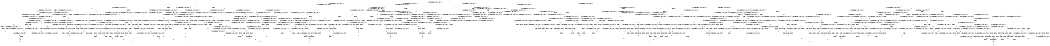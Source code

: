 digraph BCG {
size = "7, 10.5";
center = TRUE;
node [shape = circle];
0 [peripheries = 2];
0 -> 1 [label = "EX !0 !ATOMIC_EXCH_BRANCH (1, +1, TRUE, +1, 1, FALSE) !{0, 1, 2}"];
0 -> 2 [label = "EX !2 !ATOMIC_EXCH_BRANCH (1, +0, TRUE, +0, 1, TRUE) !{0, 1, 2}"];
0 -> 3 [label = "EX !1 !ATOMIC_EXCH_BRANCH (1, +1, TRUE, +0, 3, TRUE) !{0, 1, 2}"];
0 -> 4 [label = "EX !0 !ATOMIC_EXCH_BRANCH (1, +1, TRUE, +1, 1, FALSE) !{0, 1, 2}"];
1 -> 5 [label = "EX !2 !ATOMIC_EXCH_BRANCH (1, +0, TRUE, +0, 1, FALSE) !{0, 1, 2}"];
1 -> 6 [label = "EX !1 !ATOMIC_EXCH_BRANCH (1, +1, TRUE, +0, 3, FALSE) !{0, 1, 2}"];
1 -> 7 [label = "TERMINATE !0"];
2 -> 2 [label = "EX !2 !ATOMIC_EXCH_BRANCH (1, +0, TRUE, +0, 1, TRUE) !{0, 1, 2}"];
2 -> 8 [label = "EX !0 !ATOMIC_EXCH_BRANCH (1, +1, TRUE, +1, 1, FALSE) !{0, 1, 2}"];
2 -> 9 [label = "EX !1 !ATOMIC_EXCH_BRANCH (1, +1, TRUE, +0, 3, TRUE) !{0, 1, 2}"];
2 -> 10 [label = "EX !0 !ATOMIC_EXCH_BRANCH (1, +1, TRUE, +1, 1, FALSE) !{0, 1, 2}"];
3 -> 11 [label = "EX !0 !ATOMIC_EXCH_BRANCH (1, +1, TRUE, +1, 1, TRUE) !{0, 1, 2}"];
3 -> 12 [label = "EX !2 !ATOMIC_EXCH_BRANCH (1, +0, TRUE, +0, 1, FALSE) !{0, 1, 2}"];
3 -> 13 [label = "TERMINATE !1"];
3 -> 14 [label = "EX !0 !ATOMIC_EXCH_BRANCH (1, +1, TRUE, +1, 1, TRUE) !{0, 1, 2}"];
4 -> 15 [label = "EX !1 !ATOMIC_EXCH_BRANCH (1, +1, TRUE, +0, 3, FALSE) !{0, 1, 2}"];
4 -> 16 [label = "EX !2 !ATOMIC_EXCH_BRANCH (1, +0, TRUE, +0, 1, FALSE) !{0, 1, 2}"];
4 -> 17 [label = "EX !1 !ATOMIC_EXCH_BRANCH (1, +1, TRUE, +0, 3, FALSE) !{0, 1, 2}"];
4 -> 18 [label = "TERMINATE !0"];
5 -> 19 [label = "EX !1 !ATOMIC_EXCH_BRANCH (1, +1, TRUE, +0, 3, TRUE) !{0, 1, 2}"];
5 -> 20 [label = "TERMINATE !0"];
5 -> 21 [label = "TERMINATE !2"];
6 -> 22 [label = "EX !1 !ATOMIC_EXCH_BRANCH (1, +0, TRUE, +1, 1, TRUE) !{0, 1, 2}"];
6 -> 23 [label = "EX !2 !ATOMIC_EXCH_BRANCH (1, +0, TRUE, +0, 1, FALSE) !{0, 1, 2}"];
6 -> 24 [label = "TERMINATE !0"];
7 -> 25 [label = "EX !2 !ATOMIC_EXCH_BRANCH (1, +0, TRUE, +0, 1, FALSE) !{1, 2}"];
7 -> 26 [label = "EX !1 !ATOMIC_EXCH_BRANCH (1, +1, TRUE, +0, 3, FALSE) !{1, 2}"];
7 -> 27 [label = "EX !1 !ATOMIC_EXCH_BRANCH (1, +1, TRUE, +0, 3, FALSE) !{1, 2}"];
8 -> 5 [label = "EX !2 !ATOMIC_EXCH_BRANCH (1, +0, TRUE, +0, 1, FALSE) !{0, 1, 2}"];
8 -> 28 [label = "EX !1 !ATOMIC_EXCH_BRANCH (1, +1, TRUE, +0, 3, FALSE) !{0, 1, 2}"];
8 -> 29 [label = "TERMINATE !0"];
9 -> 12 [label = "EX !2 !ATOMIC_EXCH_BRANCH (1, +0, TRUE, +0, 1, FALSE) !{0, 1, 2}"];
9 -> 30 [label = "EX !0 !ATOMIC_EXCH_BRANCH (1, +1, TRUE, +1, 1, TRUE) !{0, 1, 2}"];
9 -> 31 [label = "TERMINATE !1"];
9 -> 32 [label = "EX !0 !ATOMIC_EXCH_BRANCH (1, +1, TRUE, +1, 1, TRUE) !{0, 1, 2}"];
10 -> 33 [label = "EX !1 !ATOMIC_EXCH_BRANCH (1, +1, TRUE, +0, 3, FALSE) !{0, 1, 2}"];
10 -> 16 [label = "EX !2 !ATOMIC_EXCH_BRANCH (1, +0, TRUE, +0, 1, FALSE) !{0, 1, 2}"];
10 -> 34 [label = "EX !1 !ATOMIC_EXCH_BRANCH (1, +1, TRUE, +0, 3, FALSE) !{0, 1, 2}"];
10 -> 35 [label = "TERMINATE !0"];
11 -> 11 [label = "EX !0 !ATOMIC_EXCH_BRANCH (1, +1, TRUE, +1, 1, TRUE) !{0, 1, 2}"];
11 -> 36 [label = "EX !2 !ATOMIC_EXCH_BRANCH (1, +0, TRUE, +0, 1, FALSE) !{0, 1, 2}"];
11 -> 37 [label = "TERMINATE !1"];
11 -> 14 [label = "EX !0 !ATOMIC_EXCH_BRANCH (1, +1, TRUE, +1, 1, TRUE) !{0, 1, 2}"];
12 -> 19 [label = "EX !0 !ATOMIC_EXCH_BRANCH (1, +1, TRUE, +1, 1, FALSE) !{0, 1, 2}"];
12 -> 38 [label = "TERMINATE !2"];
12 -> 39 [label = "TERMINATE !1"];
12 -> 40 [label = "EX !0 !ATOMIC_EXCH_BRANCH (1, +1, TRUE, +1, 1, FALSE) !{0, 1, 2}"];
13 -> 41 [label = "EX !0 !ATOMIC_EXCH_BRANCH (1, +1, TRUE, +1, 1, TRUE) !{0, 2}"];
13 -> 42 [label = "EX !2 !ATOMIC_EXCH_BRANCH (1, +0, TRUE, +0, 1, FALSE) !{0, 2}"];
13 -> 43 [label = "EX !0 !ATOMIC_EXCH_BRANCH (1, +1, TRUE, +1, 1, TRUE) !{0, 2}"];
14 -> 14 [label = "EX !0 !ATOMIC_EXCH_BRANCH (1, +1, TRUE, +1, 1, TRUE) !{0, 1, 2}"];
14 -> 44 [label = "EX !2 !ATOMIC_EXCH_BRANCH (1, +0, TRUE, +0, 1, FALSE) !{0, 1, 2}"];
14 -> 45 [label = "TERMINATE !1"];
15 -> 46 [label = "EX !2 !ATOMIC_EXCH_BRANCH (1, +0, TRUE, +0, 1, FALSE) !{0, 1, 2}"];
15 -> 47 [label = "EX !1 !ATOMIC_EXCH_BRANCH (1, +0, TRUE, +1, 1, TRUE) !{0, 1, 2}"];
15 -> 48 [label = "EX !2 !ATOMIC_EXCH_BRANCH (1, +0, TRUE, +0, 1, FALSE) !{0, 1, 2}"];
15 -> 49 [label = "TERMINATE !0"];
16 -> 50 [label = "EX !1 !ATOMIC_EXCH_BRANCH (1, +1, TRUE, +0, 3, TRUE) !{0, 1, 2}"];
16 -> 40 [label = "EX !1 !ATOMIC_EXCH_BRANCH (1, +1, TRUE, +0, 3, TRUE) !{0, 1, 2}"];
16 -> 51 [label = "TERMINATE !0"];
16 -> 52 [label = "TERMINATE !2"];
17 -> 47 [label = "EX !1 !ATOMIC_EXCH_BRANCH (1, +0, TRUE, +1, 1, TRUE) !{0, 1, 2}"];
17 -> 53 [label = "EX !1 !ATOMIC_EXCH_BRANCH (1, +0, TRUE, +1, 1, TRUE) !{0, 1, 2}"];
17 -> 54 [label = "EX !2 !ATOMIC_EXCH_BRANCH (1, +0, TRUE, +0, 1, FALSE) !{0, 1, 2}"];
17 -> 55 [label = "TERMINATE !0"];
18 -> 56 [label = "EX !2 !ATOMIC_EXCH_BRANCH (1, +0, TRUE, +0, 1, FALSE) !{1, 2}"];
18 -> 57 [label = "EX !1 !ATOMIC_EXCH_BRANCH (1, +1, TRUE, +0, 3, FALSE) !{1, 2}"];
19 -> 58 [label = "TERMINATE !0"];
19 -> 59 [label = "TERMINATE !2"];
19 -> 60 [label = "TERMINATE !1"];
20 -> 61 [label = "EX !1 !ATOMIC_EXCH_BRANCH (1, +1, TRUE, +0, 3, TRUE) !{1, 2}"];
20 -> 62 [label = "TERMINATE !2"];
20 -> 63 [label = "EX !1 !ATOMIC_EXCH_BRANCH (1, +1, TRUE, +0, 3, TRUE) !{1, 2}"];
21 -> 64 [label = "EX !1 !ATOMIC_EXCH_BRANCH (1, +1, TRUE, +0, 3, TRUE) !{0, 1}"];
21 -> 62 [label = "TERMINATE !0"];
22 -> 65 [label = "EX !1 !ATOMIC_EXCH_BRANCH (1, +1, TRUE, +0, 3, TRUE) !{0, 1, 2}"];
22 -> 66 [label = "EX !2 !ATOMIC_EXCH_BRANCH (1, +0, TRUE, +0, 1, TRUE) !{0, 1, 2}"];
22 -> 67 [label = "TERMINATE !0"];
23 -> 68 [label = "EX !1 !ATOMIC_EXCH_BRANCH (1, +0, TRUE, +1, 1, FALSE) !{0, 1, 2}"];
23 -> 69 [label = "TERMINATE !0"];
23 -> 70 [label = "TERMINATE !2"];
24 -> 71 [label = "EX !1 !ATOMIC_EXCH_BRANCH (1, +0, TRUE, +1, 1, TRUE) !{1, 2}"];
24 -> 72 [label = "EX !2 !ATOMIC_EXCH_BRANCH (1, +0, TRUE, +0, 1, FALSE) !{1, 2}"];
24 -> 73 [label = "EX !1 !ATOMIC_EXCH_BRANCH (1, +0, TRUE, +1, 1, TRUE) !{1, 2}"];
25 -> 61 [label = "EX !1 !ATOMIC_EXCH_BRANCH (1, +1, TRUE, +0, 3, TRUE) !{1, 2}"];
25 -> 62 [label = "TERMINATE !2"];
25 -> 63 [label = "EX !1 !ATOMIC_EXCH_BRANCH (1, +1, TRUE, +0, 3, TRUE) !{1, 2}"];
26 -> 71 [label = "EX !1 !ATOMIC_EXCH_BRANCH (1, +0, TRUE, +1, 1, TRUE) !{1, 2}"];
26 -> 72 [label = "EX !2 !ATOMIC_EXCH_BRANCH (1, +0, TRUE, +0, 1, FALSE) !{1, 2}"];
26 -> 73 [label = "EX !1 !ATOMIC_EXCH_BRANCH (1, +0, TRUE, +1, 1, TRUE) !{1, 2}"];
27 -> 74 [label = "EX !2 !ATOMIC_EXCH_BRANCH (1, +0, TRUE, +0, 1, FALSE) !{1, 2}"];
27 -> 73 [label = "EX !1 !ATOMIC_EXCH_BRANCH (1, +0, TRUE, +1, 1, TRUE) !{1, 2}"];
27 -> 75 [label = "EX !2 !ATOMIC_EXCH_BRANCH (1, +0, TRUE, +0, 1, FALSE) !{1, 2}"];
28 -> 76 [label = "EX !1 !ATOMIC_EXCH_BRANCH (1, +0, TRUE, +1, 1, TRUE) !{0, 1, 2}"];
28 -> 23 [label = "EX !2 !ATOMIC_EXCH_BRANCH (1, +0, TRUE, +0, 1, FALSE) !{0, 1, 2}"];
28 -> 77 [label = "TERMINATE !0"];
29 -> 25 [label = "EX !2 !ATOMIC_EXCH_BRANCH (1, +0, TRUE, +0, 1, FALSE) !{1, 2}"];
29 -> 78 [label = "EX !1 !ATOMIC_EXCH_BRANCH (1, +1, TRUE, +0, 3, FALSE) !{1, 2}"];
29 -> 79 [label = "EX !1 !ATOMIC_EXCH_BRANCH (1, +1, TRUE, +0, 3, FALSE) !{1, 2}"];
30 -> 30 [label = "EX !0 !ATOMIC_EXCH_BRANCH (1, +1, TRUE, +1, 1, TRUE) !{0, 1, 2}"];
30 -> 36 [label = "EX !2 !ATOMIC_EXCH_BRANCH (1, +0, TRUE, +0, 1, FALSE) !{0, 1, 2}"];
30 -> 80 [label = "TERMINATE !1"];
30 -> 32 [label = "EX !0 !ATOMIC_EXCH_BRANCH (1, +1, TRUE, +1, 1, TRUE) !{0, 1, 2}"];
31 -> 42 [label = "EX !2 !ATOMIC_EXCH_BRANCH (1, +0, TRUE, +0, 1, FALSE) !{0, 2}"];
31 -> 81 [label = "EX !0 !ATOMIC_EXCH_BRANCH (1, +1, TRUE, +1, 1, TRUE) !{0, 2}"];
31 -> 82 [label = "EX !0 !ATOMIC_EXCH_BRANCH (1, +1, TRUE, +1, 1, TRUE) !{0, 2}"];
32 -> 32 [label = "EX !0 !ATOMIC_EXCH_BRANCH (1, +1, TRUE, +1, 1, TRUE) !{0, 1, 2}"];
32 -> 44 [label = "EX !2 !ATOMIC_EXCH_BRANCH (1, +0, TRUE, +0, 1, FALSE) !{0, 1, 2}"];
32 -> 83 [label = "TERMINATE !1"];
33 -> 46 [label = "EX !2 !ATOMIC_EXCH_BRANCH (1, +0, TRUE, +0, 1, FALSE) !{0, 1, 2}"];
33 -> 84 [label = "EX !1 !ATOMIC_EXCH_BRANCH (1, +0, TRUE, +1, 1, TRUE) !{0, 1, 2}"];
33 -> 48 [label = "EX !2 !ATOMIC_EXCH_BRANCH (1, +0, TRUE, +0, 1, FALSE) !{0, 1, 2}"];
33 -> 85 [label = "TERMINATE !0"];
34 -> 84 [label = "EX !1 !ATOMIC_EXCH_BRANCH (1, +0, TRUE, +1, 1, TRUE) !{0, 1, 2}"];
34 -> 86 [label = "EX !1 !ATOMIC_EXCH_BRANCH (1, +0, TRUE, +1, 1, TRUE) !{0, 1, 2}"];
34 -> 54 [label = "EX !2 !ATOMIC_EXCH_BRANCH (1, +0, TRUE, +0, 1, FALSE) !{0, 1, 2}"];
34 -> 87 [label = "TERMINATE !0"];
35 -> 56 [label = "EX !2 !ATOMIC_EXCH_BRANCH (1, +0, TRUE, +0, 1, FALSE) !{1, 2}"];
35 -> 88 [label = "EX !1 !ATOMIC_EXCH_BRANCH (1, +1, TRUE, +0, 3, FALSE) !{1, 2}"];
36 -> 19 [label = "EX !0 !ATOMIC_EXCH_BRANCH (1, +1, TRUE, +1, 1, FALSE) !{0, 1, 2}"];
36 -> 89 [label = "TERMINATE !2"];
36 -> 90 [label = "TERMINATE !1"];
36 -> 40 [label = "EX !0 !ATOMIC_EXCH_BRANCH (1, +1, TRUE, +1, 1, FALSE) !{0, 1, 2}"];
37 -> 41 [label = "EX !0 !ATOMIC_EXCH_BRANCH (1, +1, TRUE, +1, 1, TRUE) !{0, 2}"];
37 -> 91 [label = "EX !2 !ATOMIC_EXCH_BRANCH (1, +0, TRUE, +0, 1, FALSE) !{0, 2}"];
37 -> 43 [label = "EX !0 !ATOMIC_EXCH_BRANCH (1, +1, TRUE, +1, 1, TRUE) !{0, 2}"];
38 -> 64 [label = "EX !0 !ATOMIC_EXCH_BRANCH (1, +1, TRUE, +1, 1, FALSE) !{0, 1}"];
38 -> 92 [label = "TERMINATE !1"];
38 -> 93 [label = "EX !0 !ATOMIC_EXCH_BRANCH (1, +1, TRUE, +1, 1, FALSE) !{0, 1}"];
39 -> 94 [label = "EX !0 !ATOMIC_EXCH_BRANCH (1, +1, TRUE, +1, 1, FALSE) !{0, 2}"];
39 -> 92 [label = "TERMINATE !2"];
39 -> 95 [label = "EX !0 !ATOMIC_EXCH_BRANCH (1, +1, TRUE, +1, 1, FALSE) !{0, 2}"];
40 -> 96 [label = "TERMINATE !0"];
40 -> 97 [label = "TERMINATE !2"];
40 -> 98 [label = "TERMINATE !1"];
41 -> 41 [label = "EX !0 !ATOMIC_EXCH_BRANCH (1, +1, TRUE, +1, 1, TRUE) !{0, 2}"];
41 -> 91 [label = "EX !2 !ATOMIC_EXCH_BRANCH (1, +0, TRUE, +0, 1, FALSE) !{0, 2}"];
41 -> 43 [label = "EX !0 !ATOMIC_EXCH_BRANCH (1, +1, TRUE, +1, 1, TRUE) !{0, 2}"];
42 -> 94 [label = "EX !0 !ATOMIC_EXCH_BRANCH (1, +1, TRUE, +1, 1, FALSE) !{0, 2}"];
42 -> 92 [label = "TERMINATE !2"];
42 -> 95 [label = "EX !0 !ATOMIC_EXCH_BRANCH (1, +1, TRUE, +1, 1, FALSE) !{0, 2}"];
43 -> 99 [label = "EX !2 !ATOMIC_EXCH_BRANCH (1, +0, TRUE, +0, 1, FALSE) !{0, 2}"];
43 -> 43 [label = "EX !0 !ATOMIC_EXCH_BRANCH (1, +1, TRUE, +1, 1, TRUE) !{0, 2}"];
43 -> 100 [label = "EX !2 !ATOMIC_EXCH_BRANCH (1, +0, TRUE, +0, 1, FALSE) !{0, 2}"];
44 -> 40 [label = "EX !0 !ATOMIC_EXCH_BRANCH (1, +1, TRUE, +1, 1, FALSE) !{0, 1, 2}"];
44 -> 101 [label = "TERMINATE !2"];
44 -> 102 [label = "TERMINATE !1"];
45 -> 103 [label = "EX !0 !ATOMIC_EXCH_BRANCH (1, +1, TRUE, +1, 1, TRUE) !{0, 2}"];
45 -> 104 [label = "EX !2 !ATOMIC_EXCH_BRANCH (1, +0, TRUE, +0, 1, FALSE) !{0, 2}"];
46 -> 105 [label = "EX !1 !ATOMIC_EXCH_BRANCH (1, +0, TRUE, +1, 1, FALSE) !{0, 1, 2}"];
46 -> 106 [label = "TERMINATE !0"];
46 -> 107 [label = "TERMINATE !2"];
47 -> 108 [label = "EX !2 !ATOMIC_EXCH_BRANCH (1, +0, TRUE, +0, 1, TRUE) !{0, 1, 2}"];
47 -> 109 [label = "EX !1 !ATOMIC_EXCH_BRANCH (1, +1, TRUE, +0, 3, TRUE) !{0, 1, 2}"];
47 -> 110 [label = "EX !2 !ATOMIC_EXCH_BRANCH (1, +0, TRUE, +0, 1, TRUE) !{0, 1, 2}"];
47 -> 111 [label = "TERMINATE !0"];
48 -> 112 [label = "EX !1 !ATOMIC_EXCH_BRANCH (1, +0, TRUE, +1, 1, FALSE) !{0, 1, 2}"];
48 -> 113 [label = "TERMINATE !0"];
48 -> 114 [label = "TERMINATE !2"];
49 -> 115 [label = "EX !1 !ATOMIC_EXCH_BRANCH (1, +0, TRUE, +1, 1, TRUE) !{1, 2}"];
49 -> 116 [label = "EX !2 !ATOMIC_EXCH_BRANCH (1, +0, TRUE, +0, 1, FALSE) !{1, 2}"];
50 -> 117 [label = "TERMINATE !0"];
50 -> 118 [label = "TERMINATE !2"];
50 -> 119 [label = "TERMINATE !1"];
51 -> 120 [label = "EX !1 !ATOMIC_EXCH_BRANCH (1, +1, TRUE, +0, 3, TRUE) !{1, 2}"];
51 -> 121 [label = "TERMINATE !2"];
52 -> 122 [label = "EX !1 !ATOMIC_EXCH_BRANCH (1, +1, TRUE, +0, 3, TRUE) !{0, 1}"];
52 -> 121 [label = "TERMINATE !0"];
53 -> 109 [label = "EX !1 !ATOMIC_EXCH_BRANCH (1, +1, TRUE, +0, 3, TRUE) !{0, 1, 2}"];
53 -> 123 [label = "EX !1 !ATOMIC_EXCH_BRANCH (1, +1, TRUE, +0, 3, TRUE) !{0, 1, 2}"];
53 -> 124 [label = "EX !2 !ATOMIC_EXCH_BRANCH (1, +0, TRUE, +0, 1, TRUE) !{0, 1, 2}"];
53 -> 125 [label = "TERMINATE !0"];
54 -> 112 [label = "EX !1 !ATOMIC_EXCH_BRANCH (1, +0, TRUE, +1, 1, FALSE) !{0, 1, 2}"];
54 -> 126 [label = "EX !1 !ATOMIC_EXCH_BRANCH (1, +0, TRUE, +1, 1, FALSE) !{0, 1, 2}"];
54 -> 127 [label = "TERMINATE !0"];
54 -> 128 [label = "TERMINATE !2"];
55 -> 129 [label = "EX !1 !ATOMIC_EXCH_BRANCH (1, +0, TRUE, +1, 1, TRUE) !{1, 2}"];
55 -> 130 [label = "EX !2 !ATOMIC_EXCH_BRANCH (1, +0, TRUE, +0, 1, FALSE) !{1, 2}"];
56 -> 120 [label = "EX !1 !ATOMIC_EXCH_BRANCH (1, +1, TRUE, +0, 3, TRUE) !{1, 2}"];
56 -> 121 [label = "TERMINATE !2"];
57 -> 129 [label = "EX !1 !ATOMIC_EXCH_BRANCH (1, +0, TRUE, +1, 1, TRUE) !{1, 2}"];
57 -> 130 [label = "EX !2 !ATOMIC_EXCH_BRANCH (1, +0, TRUE, +0, 1, FALSE) !{1, 2}"];
58 -> 131 [label = "TERMINATE !2"];
58 -> 132 [label = "TERMINATE !1"];
59 -> 131 [label = "TERMINATE !0"];
59 -> 133 [label = "TERMINATE !1"];
60 -> 132 [label = "TERMINATE !0"];
60 -> 133 [label = "TERMINATE !2"];
61 -> 131 [label = "TERMINATE !2"];
61 -> 132 [label = "TERMINATE !1"];
62 -> 134 [label = "EX !1 !ATOMIC_EXCH_BRANCH (1, +1, TRUE, +0, 3, TRUE) !{1}"];
62 -> 135 [label = "EX !1 !ATOMIC_EXCH_BRANCH (1, +1, TRUE, +0, 3, TRUE) !{1}"];
63 -> 136 [label = "TERMINATE !2"];
63 -> 137 [label = "TERMINATE !1"];
64 -> 131 [label = "TERMINATE !0"];
64 -> 133 [label = "TERMINATE !1"];
65 -> 138 [label = "EX !2 !ATOMIC_EXCH_BRANCH (1, +0, TRUE, +0, 1, FALSE) !{0, 1, 2}"];
65 -> 139 [label = "TERMINATE !0"];
65 -> 140 [label = "TERMINATE !1"];
66 -> 141 [label = "EX !1 !ATOMIC_EXCH_BRANCH (1, +1, TRUE, +0, 3, TRUE) !{0, 1, 2}"];
66 -> 66 [label = "EX !2 !ATOMIC_EXCH_BRANCH (1, +0, TRUE, +0, 1, TRUE) !{0, 1, 2}"];
66 -> 142 [label = "TERMINATE !0"];
67 -> 143 [label = "EX !1 !ATOMIC_EXCH_BRANCH (1, +1, TRUE, +0, 3, TRUE) !{1, 2}"];
67 -> 144 [label = "EX !2 !ATOMIC_EXCH_BRANCH (1, +0, TRUE, +0, 1, TRUE) !{1, 2}"];
67 -> 145 [label = "EX !1 !ATOMIC_EXCH_BRANCH (1, +1, TRUE, +0, 3, TRUE) !{1, 2}"];
68 -> 146 [label = "TERMINATE !0"];
68 -> 147 [label = "TERMINATE !2"];
68 -> 148 [label = "TERMINATE !1"];
69 -> 149 [label = "EX !1 !ATOMIC_EXCH_BRANCH (1, +0, TRUE, +1, 1, FALSE) !{1, 2}"];
69 -> 150 [label = "TERMINATE !2"];
69 -> 151 [label = "EX !1 !ATOMIC_EXCH_BRANCH (1, +0, TRUE, +1, 1, FALSE) !{1, 2}"];
70 -> 152 [label = "EX !1 !ATOMIC_EXCH_BRANCH (1, +0, TRUE, +1, 1, FALSE) !{0, 1}"];
70 -> 150 [label = "TERMINATE !0"];
71 -> 143 [label = "EX !1 !ATOMIC_EXCH_BRANCH (1, +1, TRUE, +0, 3, TRUE) !{1, 2}"];
71 -> 144 [label = "EX !2 !ATOMIC_EXCH_BRANCH (1, +0, TRUE, +0, 1, TRUE) !{1, 2}"];
71 -> 145 [label = "EX !1 !ATOMIC_EXCH_BRANCH (1, +1, TRUE, +0, 3, TRUE) !{1, 2}"];
72 -> 149 [label = "EX !1 !ATOMIC_EXCH_BRANCH (1, +0, TRUE, +1, 1, FALSE) !{1, 2}"];
72 -> 150 [label = "TERMINATE !2"];
72 -> 151 [label = "EX !1 !ATOMIC_EXCH_BRANCH (1, +0, TRUE, +1, 1, FALSE) !{1, 2}"];
73 -> 153 [label = "EX !2 !ATOMIC_EXCH_BRANCH (1, +0, TRUE, +0, 1, TRUE) !{1, 2}"];
73 -> 145 [label = "EX !1 !ATOMIC_EXCH_BRANCH (1, +1, TRUE, +0, 3, TRUE) !{1, 2}"];
73 -> 154 [label = "EX !2 !ATOMIC_EXCH_BRANCH (1, +0, TRUE, +0, 1, TRUE) !{1, 2}"];
74 -> 155 [label = "EX !1 !ATOMIC_EXCH_BRANCH (1, +0, TRUE, +1, 1, FALSE) !{1, 2}"];
74 -> 156 [label = "TERMINATE !2"];
74 -> 151 [label = "EX !1 !ATOMIC_EXCH_BRANCH (1, +0, TRUE, +1, 1, FALSE) !{1, 2}"];
75 -> 151 [label = "EX !1 !ATOMIC_EXCH_BRANCH (1, +0, TRUE, +1, 1, FALSE) !{1, 2}"];
75 -> 157 [label = "TERMINATE !2"];
76 -> 141 [label = "EX !1 !ATOMIC_EXCH_BRANCH (1, +1, TRUE, +0, 3, TRUE) !{0, 1, 2}"];
76 -> 66 [label = "EX !2 !ATOMIC_EXCH_BRANCH (1, +0, TRUE, +0, 1, TRUE) !{0, 1, 2}"];
76 -> 142 [label = "TERMINATE !0"];
77 -> 158 [label = "EX !1 !ATOMIC_EXCH_BRANCH (1, +0, TRUE, +1, 1, TRUE) !{1, 2}"];
77 -> 72 [label = "EX !2 !ATOMIC_EXCH_BRANCH (1, +0, TRUE, +0, 1, FALSE) !{1, 2}"];
77 -> 159 [label = "EX !1 !ATOMIC_EXCH_BRANCH (1, +0, TRUE, +1, 1, TRUE) !{1, 2}"];
78 -> 158 [label = "EX !1 !ATOMIC_EXCH_BRANCH (1, +0, TRUE, +1, 1, TRUE) !{1, 2}"];
78 -> 72 [label = "EX !2 !ATOMIC_EXCH_BRANCH (1, +0, TRUE, +0, 1, FALSE) !{1, 2}"];
78 -> 159 [label = "EX !1 !ATOMIC_EXCH_BRANCH (1, +0, TRUE, +1, 1, TRUE) !{1, 2}"];
79 -> 74 [label = "EX !2 !ATOMIC_EXCH_BRANCH (1, +0, TRUE, +0, 1, FALSE) !{1, 2}"];
79 -> 159 [label = "EX !1 !ATOMIC_EXCH_BRANCH (1, +0, TRUE, +1, 1, TRUE) !{1, 2}"];
79 -> 75 [label = "EX !2 !ATOMIC_EXCH_BRANCH (1, +0, TRUE, +0, 1, FALSE) !{1, 2}"];
80 -> 81 [label = "EX !0 !ATOMIC_EXCH_BRANCH (1, +1, TRUE, +1, 1, TRUE) !{0, 2}"];
80 -> 91 [label = "EX !2 !ATOMIC_EXCH_BRANCH (1, +0, TRUE, +0, 1, FALSE) !{0, 2}"];
80 -> 82 [label = "EX !0 !ATOMIC_EXCH_BRANCH (1, +1, TRUE, +1, 1, TRUE) !{0, 2}"];
81 -> 81 [label = "EX !0 !ATOMIC_EXCH_BRANCH (1, +1, TRUE, +1, 1, TRUE) !{0, 2}"];
81 -> 91 [label = "EX !2 !ATOMIC_EXCH_BRANCH (1, +0, TRUE, +0, 1, FALSE) !{0, 2}"];
81 -> 82 [label = "EX !0 !ATOMIC_EXCH_BRANCH (1, +1, TRUE, +1, 1, TRUE) !{0, 2}"];
82 -> 99 [label = "EX !2 !ATOMIC_EXCH_BRANCH (1, +0, TRUE, +0, 1, FALSE) !{0, 2}"];
82 -> 82 [label = "EX !0 !ATOMIC_EXCH_BRANCH (1, +1, TRUE, +1, 1, TRUE) !{0, 2}"];
82 -> 100 [label = "EX !2 !ATOMIC_EXCH_BRANCH (1, +0, TRUE, +0, 1, FALSE) !{0, 2}"];
83 -> 160 [label = "EX !0 !ATOMIC_EXCH_BRANCH (1, +1, TRUE, +1, 1, TRUE) !{0, 2}"];
83 -> 104 [label = "EX !2 !ATOMIC_EXCH_BRANCH (1, +0, TRUE, +0, 1, FALSE) !{0, 2}"];
84 -> 108 [label = "EX !2 !ATOMIC_EXCH_BRANCH (1, +0, TRUE, +0, 1, TRUE) !{0, 1, 2}"];
84 -> 161 [label = "EX !1 !ATOMIC_EXCH_BRANCH (1, +1, TRUE, +0, 3, TRUE) !{0, 1, 2}"];
84 -> 110 [label = "EX !2 !ATOMIC_EXCH_BRANCH (1, +0, TRUE, +0, 1, TRUE) !{0, 1, 2}"];
84 -> 162 [label = "TERMINATE !0"];
85 -> 163 [label = "EX !1 !ATOMIC_EXCH_BRANCH (1, +0, TRUE, +1, 1, TRUE) !{1, 2}"];
85 -> 116 [label = "EX !2 !ATOMIC_EXCH_BRANCH (1, +0, TRUE, +0, 1, FALSE) !{1, 2}"];
86 -> 161 [label = "EX !1 !ATOMIC_EXCH_BRANCH (1, +1, TRUE, +0, 3, TRUE) !{0, 1, 2}"];
86 -> 164 [label = "EX !1 !ATOMIC_EXCH_BRANCH (1, +1, TRUE, +0, 3, TRUE) !{0, 1, 2}"];
86 -> 124 [label = "EX !2 !ATOMIC_EXCH_BRANCH (1, +0, TRUE, +0, 1, TRUE) !{0, 1, 2}"];
86 -> 165 [label = "TERMINATE !0"];
87 -> 166 [label = "EX !1 !ATOMIC_EXCH_BRANCH (1, +0, TRUE, +1, 1, TRUE) !{1, 2}"];
87 -> 130 [label = "EX !2 !ATOMIC_EXCH_BRANCH (1, +0, TRUE, +0, 1, FALSE) !{1, 2}"];
88 -> 166 [label = "EX !1 !ATOMIC_EXCH_BRANCH (1, +0, TRUE, +1, 1, TRUE) !{1, 2}"];
88 -> 130 [label = "EX !2 !ATOMIC_EXCH_BRANCH (1, +0, TRUE, +0, 1, FALSE) !{1, 2}"];
89 -> 64 [label = "EX !0 !ATOMIC_EXCH_BRANCH (1, +1, TRUE, +1, 1, FALSE) !{0, 1}"];
89 -> 167 [label = "TERMINATE !1"];
89 -> 93 [label = "EX !0 !ATOMIC_EXCH_BRANCH (1, +1, TRUE, +1, 1, FALSE) !{0, 1}"];
90 -> 94 [label = "EX !0 !ATOMIC_EXCH_BRANCH (1, +1, TRUE, +1, 1, FALSE) !{0, 2}"];
90 -> 167 [label = "TERMINATE !2"];
90 -> 95 [label = "EX !0 !ATOMIC_EXCH_BRANCH (1, +1, TRUE, +1, 1, FALSE) !{0, 2}"];
91 -> 94 [label = "EX !0 !ATOMIC_EXCH_BRANCH (1, +1, TRUE, +1, 1, FALSE) !{0, 2}"];
91 -> 167 [label = "TERMINATE !2"];
91 -> 95 [label = "EX !0 !ATOMIC_EXCH_BRANCH (1, +1, TRUE, +1, 1, FALSE) !{0, 2}"];
92 -> 168 [label = "EX !0 !ATOMIC_EXCH_BRANCH (1, +1, TRUE, +1, 1, FALSE) !{0}"];
92 -> 169 [label = "EX !0 !ATOMIC_EXCH_BRANCH (1, +1, TRUE, +1, 1, FALSE) !{0}"];
93 -> 170 [label = "TERMINATE !0"];
93 -> 171 [label = "TERMINATE !1"];
94 -> 132 [label = "TERMINATE !0"];
94 -> 133 [label = "TERMINATE !2"];
95 -> 172 [label = "TERMINATE !0"];
95 -> 173 [label = "TERMINATE !2"];
96 -> 174 [label = "TERMINATE !2"];
96 -> 175 [label = "TERMINATE !1"];
97 -> 174 [label = "TERMINATE !0"];
97 -> 176 [label = "TERMINATE !1"];
98 -> 175 [label = "TERMINATE !0"];
98 -> 176 [label = "TERMINATE !2"];
99 -> 177 [label = "EX !0 !ATOMIC_EXCH_BRANCH (1, +1, TRUE, +1, 1, FALSE) !{0, 2}"];
99 -> 178 [label = "TERMINATE !2"];
99 -> 95 [label = "EX !0 !ATOMIC_EXCH_BRANCH (1, +1, TRUE, +1, 1, FALSE) !{0, 2}"];
100 -> 95 [label = "EX !0 !ATOMIC_EXCH_BRANCH (1, +1, TRUE, +1, 1, FALSE) !{0, 2}"];
100 -> 179 [label = "TERMINATE !2"];
101 -> 122 [label = "EX !0 !ATOMIC_EXCH_BRANCH (1, +1, TRUE, +1, 1, FALSE) !{0, 1}"];
101 -> 180 [label = "TERMINATE !1"];
102 -> 181 [label = "EX !0 !ATOMIC_EXCH_BRANCH (1, +1, TRUE, +1, 1, FALSE) !{0, 2}"];
102 -> 180 [label = "TERMINATE !2"];
103 -> 103 [label = "EX !0 !ATOMIC_EXCH_BRANCH (1, +1, TRUE, +1, 1, TRUE) !{0, 2}"];
103 -> 104 [label = "EX !2 !ATOMIC_EXCH_BRANCH (1, +0, TRUE, +0, 1, FALSE) !{0, 2}"];
104 -> 181 [label = "EX !0 !ATOMIC_EXCH_BRANCH (1, +1, TRUE, +1, 1, FALSE) !{0, 2}"];
104 -> 180 [label = "TERMINATE !2"];
105 -> 182 [label = "TERMINATE !0"];
105 -> 183 [label = "TERMINATE !2"];
105 -> 184 [label = "TERMINATE !1"];
106 -> 185 [label = "EX !1 !ATOMIC_EXCH_BRANCH (1, +0, TRUE, +1, 1, FALSE) !{1, 2}"];
106 -> 186 [label = "TERMINATE !2"];
107 -> 187 [label = "EX !1 !ATOMIC_EXCH_BRANCH (1, +0, TRUE, +1, 1, FALSE) !{0, 1}"];
107 -> 186 [label = "TERMINATE !0"];
108 -> 188 [label = "EX !1 !ATOMIC_EXCH_BRANCH (1, +1, TRUE, +0, 3, TRUE) !{0, 1, 2}"];
108 -> 108 [label = "EX !2 !ATOMIC_EXCH_BRANCH (1, +0, TRUE, +0, 1, TRUE) !{0, 1, 2}"];
108 -> 189 [label = "TERMINATE !0"];
109 -> 190 [label = "EX !2 !ATOMIC_EXCH_BRANCH (1, +0, TRUE, +0, 1, FALSE) !{0, 1, 2}"];
109 -> 191 [label = "EX !2 !ATOMIC_EXCH_BRANCH (1, +0, TRUE, +0, 1, FALSE) !{0, 1, 2}"];
109 -> 192 [label = "TERMINATE !0"];
109 -> 193 [label = "TERMINATE !1"];
110 -> 108 [label = "EX !2 !ATOMIC_EXCH_BRANCH (1, +0, TRUE, +0, 1, TRUE) !{0, 1, 2}"];
110 -> 161 [label = "EX !1 !ATOMIC_EXCH_BRANCH (1, +1, TRUE, +0, 3, TRUE) !{0, 1, 2}"];
110 -> 110 [label = "EX !2 !ATOMIC_EXCH_BRANCH (1, +0, TRUE, +0, 1, TRUE) !{0, 1, 2}"];
110 -> 162 [label = "TERMINATE !0"];
111 -> 194 [label = "EX !1 !ATOMIC_EXCH_BRANCH (1, +1, TRUE, +0, 3, TRUE) !{1, 2}"];
111 -> 195 [label = "EX !2 !ATOMIC_EXCH_BRANCH (1, +0, TRUE, +0, 1, TRUE) !{1, 2}"];
112 -> 196 [label = "TERMINATE !0"];
112 -> 197 [label = "TERMINATE !2"];
112 -> 198 [label = "TERMINATE !1"];
113 -> 199 [label = "EX !1 !ATOMIC_EXCH_BRANCH (1, +0, TRUE, +1, 1, FALSE) !{1, 2}"];
113 -> 200 [label = "TERMINATE !2"];
114 -> 201 [label = "EX !1 !ATOMIC_EXCH_BRANCH (1, +0, TRUE, +1, 1, FALSE) !{0, 1}"];
114 -> 200 [label = "TERMINATE !0"];
115 -> 194 [label = "EX !1 !ATOMIC_EXCH_BRANCH (1, +1, TRUE, +0, 3, TRUE) !{1, 2}"];
115 -> 195 [label = "EX !2 !ATOMIC_EXCH_BRANCH (1, +0, TRUE, +0, 1, TRUE) !{1, 2}"];
116 -> 199 [label = "EX !1 !ATOMIC_EXCH_BRANCH (1, +0, TRUE, +1, 1, FALSE) !{1, 2}"];
116 -> 200 [label = "TERMINATE !2"];
117 -> 202 [label = "TERMINATE !2"];
117 -> 203 [label = "TERMINATE !1"];
118 -> 202 [label = "TERMINATE !0"];
118 -> 204 [label = "TERMINATE !1"];
119 -> 203 [label = "TERMINATE !0"];
119 -> 204 [label = "TERMINATE !2"];
120 -> 174 [label = "TERMINATE !2"];
120 -> 175 [label = "TERMINATE !1"];
121 -> 205 [label = "EX !1 !ATOMIC_EXCH_BRANCH (1, +1, TRUE, +0, 3, TRUE) !{1}"];
122 -> 174 [label = "TERMINATE !0"];
122 -> 176 [label = "TERMINATE !1"];
123 -> 206 [label = "EX !2 !ATOMIC_EXCH_BRANCH (1, +0, TRUE, +0, 1, FALSE) !{0, 1, 2}"];
123 -> 207 [label = "TERMINATE !0"];
123 -> 208 [label = "TERMINATE !1"];
124 -> 161 [label = "EX !1 !ATOMIC_EXCH_BRANCH (1, +1, TRUE, +0, 3, TRUE) !{0, 1, 2}"];
124 -> 164 [label = "EX !1 !ATOMIC_EXCH_BRANCH (1, +1, TRUE, +0, 3, TRUE) !{0, 1, 2}"];
124 -> 124 [label = "EX !2 !ATOMIC_EXCH_BRANCH (1, +0, TRUE, +0, 1, TRUE) !{0, 1, 2}"];
124 -> 165 [label = "TERMINATE !0"];
125 -> 209 [label = "EX !1 !ATOMIC_EXCH_BRANCH (1, +1, TRUE, +0, 3, TRUE) !{1, 2}"];
125 -> 210 [label = "EX !2 !ATOMIC_EXCH_BRANCH (1, +0, TRUE, +0, 1, TRUE) !{1, 2}"];
126 -> 211 [label = "TERMINATE !0"];
126 -> 212 [label = "TERMINATE !2"];
126 -> 213 [label = "TERMINATE !1"];
127 -> 214 [label = "EX !1 !ATOMIC_EXCH_BRANCH (1, +0, TRUE, +1, 1, FALSE) !{1, 2}"];
127 -> 215 [label = "TERMINATE !2"];
128 -> 216 [label = "EX !1 !ATOMIC_EXCH_BRANCH (1, +0, TRUE, +1, 1, FALSE) !{0, 1}"];
128 -> 215 [label = "TERMINATE !0"];
129 -> 209 [label = "EX !1 !ATOMIC_EXCH_BRANCH (1, +1, TRUE, +0, 3, TRUE) !{1, 2}"];
129 -> 210 [label = "EX !2 !ATOMIC_EXCH_BRANCH (1, +0, TRUE, +0, 1, TRUE) !{1, 2}"];
130 -> 214 [label = "EX !1 !ATOMIC_EXCH_BRANCH (1, +0, TRUE, +1, 1, FALSE) !{1, 2}"];
130 -> 215 [label = "TERMINATE !2"];
131 -> 217 [label = "TERMINATE !1"];
132 -> 217 [label = "TERMINATE !2"];
133 -> 217 [label = "TERMINATE !0"];
134 -> 217 [label = "TERMINATE !1"];
135 -> 218 [label = "TERMINATE !1"];
136 -> 219 [label = "TERMINATE !1"];
137 -> 219 [label = "TERMINATE !2"];
138 -> 146 [label = "TERMINATE !0"];
138 -> 147 [label = "TERMINATE !2"];
138 -> 148 [label = "TERMINATE !1"];
139 -> 220 [label = "EX !2 !ATOMIC_EXCH_BRANCH (1, +0, TRUE, +0, 1, FALSE) !{1, 2}"];
139 -> 221 [label = "TERMINATE !1"];
140 -> 222 [label = "EX !2 !ATOMIC_EXCH_BRANCH (1, +0, TRUE, +0, 1, FALSE) !{0, 2}"];
140 -> 221 [label = "TERMINATE !0"];
141 -> 138 [label = "EX !2 !ATOMIC_EXCH_BRANCH (1, +0, TRUE, +0, 1, FALSE) !{0, 1, 2}"];
141 -> 223 [label = "TERMINATE !0"];
141 -> 224 [label = "TERMINATE !1"];
142 -> 225 [label = "EX !1 !ATOMIC_EXCH_BRANCH (1, +1, TRUE, +0, 3, TRUE) !{1, 2}"];
142 -> 144 [label = "EX !2 !ATOMIC_EXCH_BRANCH (1, +0, TRUE, +0, 1, TRUE) !{1, 2}"];
142 -> 226 [label = "EX !1 !ATOMIC_EXCH_BRANCH (1, +1, TRUE, +0, 3, TRUE) !{1, 2}"];
143 -> 220 [label = "EX !2 !ATOMIC_EXCH_BRANCH (1, +0, TRUE, +0, 1, FALSE) !{1, 2}"];
143 -> 221 [label = "TERMINATE !1"];
144 -> 225 [label = "EX !1 !ATOMIC_EXCH_BRANCH (1, +1, TRUE, +0, 3, TRUE) !{1, 2}"];
144 -> 144 [label = "EX !2 !ATOMIC_EXCH_BRANCH (1, +0, TRUE, +0, 1, TRUE) !{1, 2}"];
144 -> 226 [label = "EX !1 !ATOMIC_EXCH_BRANCH (1, +1, TRUE, +0, 3, TRUE) !{1, 2}"];
145 -> 227 [label = "EX !2 !ATOMIC_EXCH_BRANCH (1, +0, TRUE, +0, 1, FALSE) !{1, 2}"];
145 -> 228 [label = "EX !2 !ATOMIC_EXCH_BRANCH (1, +0, TRUE, +0, 1, FALSE) !{1, 2}"];
145 -> 229 [label = "TERMINATE !1"];
146 -> 230 [label = "TERMINATE !2"];
146 -> 231 [label = "TERMINATE !1"];
147 -> 230 [label = "TERMINATE !0"];
147 -> 232 [label = "TERMINATE !1"];
148 -> 231 [label = "TERMINATE !0"];
148 -> 232 [label = "TERMINATE !2"];
149 -> 230 [label = "TERMINATE !2"];
149 -> 231 [label = "TERMINATE !1"];
150 -> 233 [label = "EX !1 !ATOMIC_EXCH_BRANCH (1, +0, TRUE, +1, 1, FALSE) !{1}"];
150 -> 234 [label = "EX !1 !ATOMIC_EXCH_BRANCH (1, +0, TRUE, +1, 1, FALSE) !{1}"];
151 -> 235 [label = "TERMINATE !2"];
151 -> 236 [label = "TERMINATE !1"];
152 -> 230 [label = "TERMINATE !0"];
152 -> 232 [label = "TERMINATE !1"];
153 -> 237 [label = "EX !1 !ATOMIC_EXCH_BRANCH (1, +1, TRUE, +0, 3, TRUE) !{1, 2}"];
153 -> 153 [label = "EX !2 !ATOMIC_EXCH_BRANCH (1, +0, TRUE, +0, 1, TRUE) !{1, 2}"];
153 -> 226 [label = "EX !1 !ATOMIC_EXCH_BRANCH (1, +1, TRUE, +0, 3, TRUE) !{1, 2}"];
154 -> 153 [label = "EX !2 !ATOMIC_EXCH_BRANCH (1, +0, TRUE, +0, 1, TRUE) !{1, 2}"];
154 -> 226 [label = "EX !1 !ATOMIC_EXCH_BRANCH (1, +1, TRUE, +0, 3, TRUE) !{1, 2}"];
154 -> 154 [label = "EX !2 !ATOMIC_EXCH_BRANCH (1, +0, TRUE, +0, 1, TRUE) !{1, 2}"];
155 -> 238 [label = "TERMINATE !2"];
155 -> 239 [label = "TERMINATE !1"];
156 -> 240 [label = "EX !1 !ATOMIC_EXCH_BRANCH (1, +0, TRUE, +1, 1, FALSE) !{1}"];
157 -> 241 [label = "EX !1 !ATOMIC_EXCH_BRANCH (1, +0, TRUE, +1, 1, FALSE) !{1}"];
158 -> 225 [label = "EX !1 !ATOMIC_EXCH_BRANCH (1, +1, TRUE, +0, 3, TRUE) !{1, 2}"];
158 -> 144 [label = "EX !2 !ATOMIC_EXCH_BRANCH (1, +0, TRUE, +0, 1, TRUE) !{1, 2}"];
158 -> 226 [label = "EX !1 !ATOMIC_EXCH_BRANCH (1, +1, TRUE, +0, 3, TRUE) !{1, 2}"];
159 -> 153 [label = "EX !2 !ATOMIC_EXCH_BRANCH (1, +0, TRUE, +0, 1, TRUE) !{1, 2}"];
159 -> 226 [label = "EX !1 !ATOMIC_EXCH_BRANCH (1, +1, TRUE, +0, 3, TRUE) !{1, 2}"];
159 -> 154 [label = "EX !2 !ATOMIC_EXCH_BRANCH (1, +0, TRUE, +0, 1, TRUE) !{1, 2}"];
160 -> 160 [label = "EX !0 !ATOMIC_EXCH_BRANCH (1, +1, TRUE, +1, 1, TRUE) !{0, 2}"];
160 -> 104 [label = "EX !2 !ATOMIC_EXCH_BRANCH (1, +0, TRUE, +0, 1, FALSE) !{0, 2}"];
161 -> 190 [label = "EX !2 !ATOMIC_EXCH_BRANCH (1, +0, TRUE, +0, 1, FALSE) !{0, 1, 2}"];
161 -> 191 [label = "EX !2 !ATOMIC_EXCH_BRANCH (1, +0, TRUE, +0, 1, FALSE) !{0, 1, 2}"];
161 -> 242 [label = "TERMINATE !0"];
161 -> 243 [label = "TERMINATE !1"];
162 -> 244 [label = "EX !1 !ATOMIC_EXCH_BRANCH (1, +1, TRUE, +0, 3, TRUE) !{1, 2}"];
162 -> 195 [label = "EX !2 !ATOMIC_EXCH_BRANCH (1, +0, TRUE, +0, 1, TRUE) !{1, 2}"];
163 -> 244 [label = "EX !1 !ATOMIC_EXCH_BRANCH (1, +1, TRUE, +0, 3, TRUE) !{1, 2}"];
163 -> 195 [label = "EX !2 !ATOMIC_EXCH_BRANCH (1, +0, TRUE, +0, 1, TRUE) !{1, 2}"];
164 -> 206 [label = "EX !2 !ATOMIC_EXCH_BRANCH (1, +0, TRUE, +0, 1, FALSE) !{0, 1, 2}"];
164 -> 245 [label = "TERMINATE !0"];
164 -> 246 [label = "TERMINATE !1"];
165 -> 247 [label = "EX !1 !ATOMIC_EXCH_BRANCH (1, +1, TRUE, +0, 3, TRUE) !{1, 2}"];
165 -> 210 [label = "EX !2 !ATOMIC_EXCH_BRANCH (1, +0, TRUE, +0, 1, TRUE) !{1, 2}"];
166 -> 247 [label = "EX !1 !ATOMIC_EXCH_BRANCH (1, +1, TRUE, +0, 3, TRUE) !{1, 2}"];
166 -> 210 [label = "EX !2 !ATOMIC_EXCH_BRANCH (1, +0, TRUE, +0, 1, TRUE) !{1, 2}"];
167 -> 168 [label = "EX !0 !ATOMIC_EXCH_BRANCH (1, +1, TRUE, +1, 1, FALSE) !{0}"];
167 -> 169 [label = "EX !0 !ATOMIC_EXCH_BRANCH (1, +1, TRUE, +1, 1, FALSE) !{0}"];
168 -> 217 [label = "TERMINATE !0"];
169 -> 248 [label = "TERMINATE !0"];
170 -> 249 [label = "TERMINATE !1"];
171 -> 249 [label = "TERMINATE !0"];
172 -> 250 [label = "TERMINATE !2"];
173 -> 250 [label = "TERMINATE !0"];
174 -> 251 [label = "TERMINATE !1"];
175 -> 251 [label = "TERMINATE !2"];
176 -> 251 [label = "TERMINATE !0"];
177 -> 252 [label = "TERMINATE !0"];
177 -> 253 [label = "TERMINATE !2"];
178 -> 254 [label = "EX !0 !ATOMIC_EXCH_BRANCH (1, +1, TRUE, +1, 1, FALSE) !{0}"];
179 -> 255 [label = "EX !0 !ATOMIC_EXCH_BRANCH (1, +1, TRUE, +1, 1, FALSE) !{0}"];
180 -> 256 [label = "EX !0 !ATOMIC_EXCH_BRANCH (1, +1, TRUE, +1, 1, FALSE) !{0}"];
181 -> 175 [label = "TERMINATE !0"];
181 -> 176 [label = "TERMINATE !2"];
182 -> 257 [label = "TERMINATE !2"];
182 -> 258 [label = "TERMINATE !1"];
183 -> 257 [label = "TERMINATE !0"];
183 -> 259 [label = "TERMINATE !1"];
184 -> 258 [label = "TERMINATE !0"];
184 -> 259 [label = "TERMINATE !2"];
185 -> 257 [label = "TERMINATE !2"];
185 -> 258 [label = "TERMINATE !1"];
186 -> 260 [label = "EX !1 !ATOMIC_EXCH_BRANCH (1, +0, TRUE, +1, 1, FALSE) !{1}"];
187 -> 257 [label = "TERMINATE !0"];
187 -> 259 [label = "TERMINATE !1"];
188 -> 190 [label = "EX !2 !ATOMIC_EXCH_BRANCH (1, +0, TRUE, +0, 1, FALSE) !{0, 1, 2}"];
188 -> 261 [label = "TERMINATE !0"];
188 -> 262 [label = "TERMINATE !1"];
189 -> 263 [label = "EX !1 !ATOMIC_EXCH_BRANCH (1, +1, TRUE, +0, 3, TRUE) !{1, 2}"];
189 -> 264 [label = "EX !2 !ATOMIC_EXCH_BRANCH (1, +0, TRUE, +0, 1, TRUE) !{1, 2}"];
190 -> 182 [label = "TERMINATE !0"];
190 -> 183 [label = "TERMINATE !2"];
190 -> 184 [label = "TERMINATE !1"];
191 -> 196 [label = "TERMINATE !0"];
191 -> 197 [label = "TERMINATE !2"];
191 -> 198 [label = "TERMINATE !1"];
192 -> 265 [label = "EX !2 !ATOMIC_EXCH_BRANCH (1, +0, TRUE, +0, 1, FALSE) !{1, 2}"];
192 -> 266 [label = "TERMINATE !1"];
193 -> 267 [label = "EX !2 !ATOMIC_EXCH_BRANCH (1, +0, TRUE, +0, 1, FALSE) !{0, 2}"];
193 -> 266 [label = "TERMINATE !0"];
194 -> 265 [label = "EX !2 !ATOMIC_EXCH_BRANCH (1, +0, TRUE, +0, 1, FALSE) !{1, 2}"];
194 -> 266 [label = "TERMINATE !1"];
195 -> 244 [label = "EX !1 !ATOMIC_EXCH_BRANCH (1, +1, TRUE, +0, 3, TRUE) !{1, 2}"];
195 -> 195 [label = "EX !2 !ATOMIC_EXCH_BRANCH (1, +0, TRUE, +0, 1, TRUE) !{1, 2}"];
196 -> 268 [label = "TERMINATE !2"];
196 -> 269 [label = "TERMINATE !1"];
197 -> 268 [label = "TERMINATE !0"];
197 -> 270 [label = "TERMINATE !1"];
198 -> 269 [label = "TERMINATE !0"];
198 -> 270 [label = "TERMINATE !2"];
199 -> 268 [label = "TERMINATE !2"];
199 -> 269 [label = "TERMINATE !1"];
200 -> 271 [label = "EX !1 !ATOMIC_EXCH_BRANCH (1, +0, TRUE, +1, 1, FALSE) !{1}"];
201 -> 268 [label = "TERMINATE !0"];
201 -> 270 [label = "TERMINATE !1"];
202 -> 272 [label = "TERMINATE !1"];
203 -> 272 [label = "TERMINATE !2"];
204 -> 272 [label = "TERMINATE !0"];
205 -> 251 [label = "TERMINATE !1"];
206 -> 211 [label = "TERMINATE !0"];
206 -> 212 [label = "TERMINATE !2"];
206 -> 213 [label = "TERMINATE !1"];
207 -> 273 [label = "EX !2 !ATOMIC_EXCH_BRANCH (1, +0, TRUE, +0, 1, FALSE) !{1, 2}"];
207 -> 274 [label = "TERMINATE !1"];
208 -> 275 [label = "EX !2 !ATOMIC_EXCH_BRANCH (1, +0, TRUE, +0, 1, FALSE) !{0, 2}"];
208 -> 274 [label = "TERMINATE !0"];
209 -> 273 [label = "EX !2 !ATOMIC_EXCH_BRANCH (1, +0, TRUE, +0, 1, FALSE) !{1, 2}"];
209 -> 274 [label = "TERMINATE !1"];
210 -> 247 [label = "EX !1 !ATOMIC_EXCH_BRANCH (1, +1, TRUE, +0, 3, TRUE) !{1, 2}"];
210 -> 210 [label = "EX !2 !ATOMIC_EXCH_BRANCH (1, +0, TRUE, +0, 1, TRUE) !{1, 2}"];
211 -> 276 [label = "TERMINATE !2"];
211 -> 277 [label = "TERMINATE !1"];
212 -> 276 [label = "TERMINATE !0"];
212 -> 278 [label = "TERMINATE !1"];
213 -> 277 [label = "TERMINATE !0"];
213 -> 278 [label = "TERMINATE !2"];
214 -> 276 [label = "TERMINATE !2"];
214 -> 277 [label = "TERMINATE !1"];
215 -> 279 [label = "EX !1 !ATOMIC_EXCH_BRANCH (1, +0, TRUE, +1, 1, FALSE) !{1}"];
216 -> 276 [label = "TERMINATE !0"];
216 -> 278 [label = "TERMINATE !1"];
217 -> 280 [label = "exit"];
218 -> 281 [label = "exit"];
219 -> 282 [label = "exit"];
220 -> 230 [label = "TERMINATE !2"];
220 -> 231 [label = "TERMINATE !1"];
221 -> 283 [label = "EX !2 !ATOMIC_EXCH_BRANCH (1, +0, TRUE, +0, 1, FALSE) !{2}"];
221 -> 284 [label = "EX !2 !ATOMIC_EXCH_BRANCH (1, +0, TRUE, +0, 1, FALSE) !{2}"];
222 -> 231 [label = "TERMINATE !0"];
222 -> 232 [label = "TERMINATE !2"];
223 -> 220 [label = "EX !2 !ATOMIC_EXCH_BRANCH (1, +0, TRUE, +0, 1, FALSE) !{1, 2}"];
223 -> 285 [label = "TERMINATE !1"];
224 -> 222 [label = "EX !2 !ATOMIC_EXCH_BRANCH (1, +0, TRUE, +0, 1, FALSE) !{0, 2}"];
224 -> 285 [label = "TERMINATE !0"];
225 -> 220 [label = "EX !2 !ATOMIC_EXCH_BRANCH (1, +0, TRUE, +0, 1, FALSE) !{1, 2}"];
225 -> 285 [label = "TERMINATE !1"];
226 -> 227 [label = "EX !2 !ATOMIC_EXCH_BRANCH (1, +0, TRUE, +0, 1, FALSE) !{1, 2}"];
226 -> 228 [label = "EX !2 !ATOMIC_EXCH_BRANCH (1, +0, TRUE, +0, 1, FALSE) !{1, 2}"];
226 -> 286 [label = "TERMINATE !1"];
227 -> 238 [label = "TERMINATE !2"];
227 -> 239 [label = "TERMINATE !1"];
228 -> 235 [label = "TERMINATE !2"];
228 -> 236 [label = "TERMINATE !1"];
229 -> 287 [label = "EX !2 !ATOMIC_EXCH_BRANCH (1, +0, TRUE, +0, 1, FALSE) !{2}"];
230 -> 288 [label = "TERMINATE !1"];
231 -> 288 [label = "TERMINATE !2"];
232 -> 288 [label = "TERMINATE !0"];
233 -> 288 [label = "TERMINATE !1"];
234 -> 289 [label = "TERMINATE !1"];
235 -> 290 [label = "TERMINATE !1"];
236 -> 290 [label = "TERMINATE !2"];
237 -> 227 [label = "EX !2 !ATOMIC_EXCH_BRANCH (1, +0, TRUE, +0, 1, FALSE) !{1, 2}"];
237 -> 291 [label = "TERMINATE !1"];
238 -> 292 [label = "TERMINATE !1"];
239 -> 292 [label = "TERMINATE !2"];
240 -> 292 [label = "TERMINATE !1"];
241 -> 290 [label = "TERMINATE !1"];
242 -> 265 [label = "EX !2 !ATOMIC_EXCH_BRANCH (1, +0, TRUE, +0, 1, FALSE) !{1, 2}"];
242 -> 293 [label = "TERMINATE !1"];
243 -> 267 [label = "EX !2 !ATOMIC_EXCH_BRANCH (1, +0, TRUE, +0, 1, FALSE) !{0, 2}"];
243 -> 293 [label = "TERMINATE !0"];
244 -> 265 [label = "EX !2 !ATOMIC_EXCH_BRANCH (1, +0, TRUE, +0, 1, FALSE) !{1, 2}"];
244 -> 293 [label = "TERMINATE !1"];
245 -> 273 [label = "EX !2 !ATOMIC_EXCH_BRANCH (1, +0, TRUE, +0, 1, FALSE) !{1, 2}"];
245 -> 294 [label = "TERMINATE !1"];
246 -> 275 [label = "EX !2 !ATOMIC_EXCH_BRANCH (1, +0, TRUE, +0, 1, FALSE) !{0, 2}"];
246 -> 294 [label = "TERMINATE !0"];
247 -> 273 [label = "EX !2 !ATOMIC_EXCH_BRANCH (1, +0, TRUE, +0, 1, FALSE) !{1, 2}"];
247 -> 294 [label = "TERMINATE !1"];
248 -> 295 [label = "exit"];
249 -> 296 [label = "exit"];
250 -> 297 [label = "exit"];
251 -> 298 [label = "exit"];
252 -> 299 [label = "TERMINATE !2"];
253 -> 299 [label = "TERMINATE !0"];
254 -> 299 [label = "TERMINATE !0"];
255 -> 250 [label = "TERMINATE !0"];
256 -> 251 [label = "TERMINATE !0"];
257 -> 300 [label = "TERMINATE !1"];
258 -> 300 [label = "TERMINATE !2"];
259 -> 300 [label = "TERMINATE !0"];
260 -> 300 [label = "TERMINATE !1"];
261 -> 301 [label = "EX !2 !ATOMIC_EXCH_BRANCH (1, +0, TRUE, +0, 1, FALSE) !{1, 2}"];
261 -> 302 [label = "TERMINATE !1"];
262 -> 303 [label = "EX !2 !ATOMIC_EXCH_BRANCH (1, +0, TRUE, +0, 1, FALSE) !{0, 2}"];
262 -> 302 [label = "TERMINATE !0"];
263 -> 301 [label = "EX !2 !ATOMIC_EXCH_BRANCH (1, +0, TRUE, +0, 1, FALSE) !{1, 2}"];
263 -> 302 [label = "TERMINATE !1"];
264 -> 263 [label = "EX !1 !ATOMIC_EXCH_BRANCH (1, +1, TRUE, +0, 3, TRUE) !{1, 2}"];
264 -> 264 [label = "EX !2 !ATOMIC_EXCH_BRANCH (1, +0, TRUE, +0, 1, TRUE) !{1, 2}"];
265 -> 268 [label = "TERMINATE !2"];
265 -> 269 [label = "TERMINATE !1"];
266 -> 304 [label = "EX !2 !ATOMIC_EXCH_BRANCH (1, +0, TRUE, +0, 1, FALSE) !{2}"];
267 -> 269 [label = "TERMINATE !0"];
267 -> 270 [label = "TERMINATE !2"];
268 -> 305 [label = "TERMINATE !1"];
269 -> 305 [label = "TERMINATE !2"];
270 -> 305 [label = "TERMINATE !0"];
271 -> 305 [label = "TERMINATE !1"];
272 -> 306 [label = "exit"];
273 -> 276 [label = "TERMINATE !2"];
273 -> 277 [label = "TERMINATE !1"];
274 -> 307 [label = "EX !2 !ATOMIC_EXCH_BRANCH (1, +0, TRUE, +0, 1, FALSE) !{2}"];
275 -> 277 [label = "TERMINATE !0"];
275 -> 278 [label = "TERMINATE !2"];
276 -> 308 [label = "TERMINATE !1"];
277 -> 308 [label = "TERMINATE !2"];
278 -> 308 [label = "TERMINATE !0"];
279 -> 308 [label = "TERMINATE !1"];
283 -> 288 [label = "TERMINATE !2"];
284 -> 309 [label = "TERMINATE !2"];
285 -> 283 [label = "EX !2 !ATOMIC_EXCH_BRANCH (1, +0, TRUE, +0, 1, FALSE) !{2}"];
285 -> 284 [label = "EX !2 !ATOMIC_EXCH_BRANCH (1, +0, TRUE, +0, 1, FALSE) !{2}"];
286 -> 287 [label = "EX !2 !ATOMIC_EXCH_BRANCH (1, +0, TRUE, +0, 1, FALSE) !{2}"];
287 -> 290 [label = "TERMINATE !2"];
288 -> 280 [label = "exit"];
289 -> 281 [label = "exit"];
290 -> 282 [label = "exit"];
291 -> 310 [label = "EX !2 !ATOMIC_EXCH_BRANCH (1, +0, TRUE, +0, 1, FALSE) !{2}"];
292 -> 311 [label = "exit"];
293 -> 304 [label = "EX !2 !ATOMIC_EXCH_BRANCH (1, +0, TRUE, +0, 1, FALSE) !{2}"];
294 -> 307 [label = "EX !2 !ATOMIC_EXCH_BRANCH (1, +0, TRUE, +0, 1, FALSE) !{2}"];
299 -> 312 [label = "exit"];
300 -> 313 [label = "exit"];
301 -> 257 [label = "TERMINATE !2"];
301 -> 258 [label = "TERMINATE !1"];
302 -> 314 [label = "EX !2 !ATOMIC_EXCH_BRANCH (1, +0, TRUE, +0, 1, FALSE) !{2}"];
303 -> 258 [label = "TERMINATE !0"];
303 -> 259 [label = "TERMINATE !2"];
304 -> 305 [label = "TERMINATE !2"];
305 -> 306 [label = "exit"];
307 -> 308 [label = "TERMINATE !2"];
308 -> 298 [label = "exit"];
309 -> 315 [label = "exit"];
310 -> 292 [label = "TERMINATE !2"];
314 -> 300 [label = "TERMINATE !2"];
}
